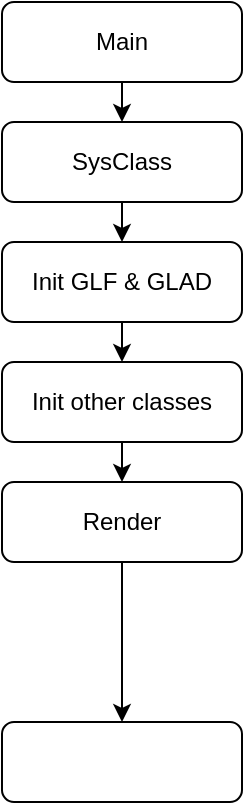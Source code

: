 <mxfile>
    <diagram id="RyC-UEDKqn4Sr8FHP47J" name="Page-1">
        <mxGraphModel dx="1079" dy="749" grid="1" gridSize="10" guides="1" tooltips="1" connect="1" arrows="1" fold="1" page="1" pageScale="1" pageWidth="827" pageHeight="1169" math="0" shadow="0">
            <root>
                <mxCell id="0"/>
                <mxCell id="1" parent="0"/>
                <mxCell id="3" value="Main" style="rounded=1;whiteSpace=wrap;html=1;" parent="1" vertex="1">
                    <mxGeometry x="360" y="40" width="120" height="40" as="geometry"/>
                </mxCell>
                <mxCell id="4" value="SysClass" style="rounded=1;whiteSpace=wrap;html=1;" parent="1" vertex="1">
                    <mxGeometry x="360" y="100" width="120" height="40" as="geometry"/>
                </mxCell>
                <mxCell id="5" value="" style="endArrow=classic;html=1;exitX=0.5;exitY=1;exitDx=0;exitDy=0;" parent="1" source="3" target="4" edge="1">
                    <mxGeometry width="50" height="50" relative="1" as="geometry">
                        <mxPoint x="440" y="460" as="sourcePoint"/>
                        <mxPoint x="490" y="410" as="targetPoint"/>
                    </mxGeometry>
                </mxCell>
                <mxCell id="12" style="edgeStyle=none;html=1;exitX=0.5;exitY=1;exitDx=0;exitDy=0;entryX=0.5;entryY=0;entryDx=0;entryDy=0;" parent="1" source="6" target="11" edge="1">
                    <mxGeometry relative="1" as="geometry"/>
                </mxCell>
                <mxCell id="6" value="Init other classes" style="rounded=1;whiteSpace=wrap;html=1;" parent="1" vertex="1">
                    <mxGeometry x="360" y="220" width="120" height="40" as="geometry"/>
                </mxCell>
                <mxCell id="8" value="Init GLF &amp;amp; GLAD" style="rounded=1;whiteSpace=wrap;html=1;" parent="1" vertex="1">
                    <mxGeometry x="360" y="160" width="120" height="40" as="geometry"/>
                </mxCell>
                <mxCell id="9" value="" style="endArrow=classic;html=1;exitX=0.5;exitY=1;exitDx=0;exitDy=0;" parent="1" source="4" target="8" edge="1">
                    <mxGeometry width="50" height="50" relative="1" as="geometry">
                        <mxPoint x="440" y="460" as="sourcePoint"/>
                        <mxPoint x="490" y="410" as="targetPoint"/>
                    </mxGeometry>
                </mxCell>
                <mxCell id="10" value="" style="endArrow=classic;html=1;exitX=0.5;exitY=1;exitDx=0;exitDy=0;" parent="1" source="8" target="6" edge="1">
                    <mxGeometry width="50" height="50" relative="1" as="geometry">
                        <mxPoint x="440" y="460" as="sourcePoint"/>
                        <mxPoint x="490" y="410" as="targetPoint"/>
                    </mxGeometry>
                </mxCell>
                <mxCell id="14" style="edgeStyle=none;html=1;exitX=0.5;exitY=1;exitDx=0;exitDy=0;" parent="1" source="11" target="13" edge="1">
                    <mxGeometry relative="1" as="geometry"/>
                </mxCell>
                <mxCell id="11" value="Render" style="rounded=1;whiteSpace=wrap;html=1;" parent="1" vertex="1">
                    <mxGeometry x="360" y="280" width="120" height="40" as="geometry"/>
                </mxCell>
                <mxCell id="13" value="" style="rounded=1;whiteSpace=wrap;html=1;" parent="1" vertex="1">
                    <mxGeometry x="360" y="400" width="120" height="40" as="geometry"/>
                </mxCell>
            </root>
        </mxGraphModel>
    </diagram>
</mxfile>
